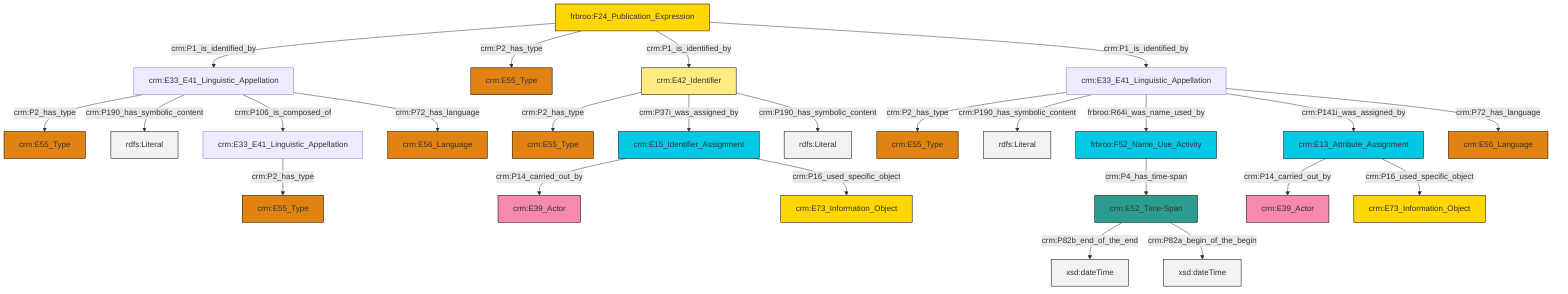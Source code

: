 graph TD
classDef Literal fill:#f2f2f2,stroke:#000000;
classDef CRM_Entity fill:#FFFFFF,stroke:#000000;
classDef Temporal_Entity fill:#00C9E6, stroke:#000000;
classDef Type fill:#E18312, stroke:#000000;
classDef Time-Span fill:#2C9C91, stroke:#000000;
classDef Appellation fill:#FFEB7F, stroke:#000000;
classDef Place fill:#008836, stroke:#000000;
classDef Persistent_Item fill:#B266B2, stroke:#000000;
classDef Conceptual_Object fill:#FFD700, stroke:#000000;
classDef Physical_Thing fill:#D2B48C, stroke:#000000;
classDef Actor fill:#f58aad, stroke:#000000;
classDef PC_Classes fill:#4ce600, stroke:#000000;
classDef Multi fill:#cccccc,stroke:#000000;

0["crm:E33_E41_Linguistic_Appellation"]:::Default -->|crm:P2_has_type| 1["crm:E55_Type"]:::Type
2["crm:E52_Time-Span"]:::Time-Span -->|crm:P82b_end_of_the_end| 3[xsd:dateTime]:::Literal
6["frbroo:F24_Publication_Expression"]:::Conceptual_Object -->|crm:P1_is_identified_by| 0["crm:E33_E41_Linguistic_Appellation"]:::Default
9["crm:E15_Identifier_Assignment"]:::Temporal_Entity -->|crm:P14_carried_out_by| 10["crm:E39_Actor"]:::Actor
2["crm:E52_Time-Span"]:::Time-Span -->|crm:P82a_begin_of_the_begin| 11[xsd:dateTime]:::Literal
13["crm:E33_E41_Linguistic_Appellation"]:::Default -->|crm:P2_has_type| 14["crm:E55_Type"]:::Type
15["crm:E42_Identifier"]:::Appellation -->|crm:P2_has_type| 16["crm:E55_Type"]:::Type
6["frbroo:F24_Publication_Expression"]:::Conceptual_Object -->|crm:P2_has_type| 7["crm:E55_Type"]:::Type
21["frbroo:F52_Name_Use_Activity"]:::Temporal_Entity -->|crm:P4_has_time-span| 2["crm:E52_Time-Span"]:::Time-Span
13["crm:E33_E41_Linguistic_Appellation"]:::Default -->|crm:P190_has_symbolic_content| 22[rdfs:Literal]:::Literal
0["crm:E33_E41_Linguistic_Appellation"]:::Default -->|crm:P190_has_symbolic_content| 24[rdfs:Literal]:::Literal
6["frbroo:F24_Publication_Expression"]:::Conceptual_Object -->|crm:P1_is_identified_by| 15["crm:E42_Identifier"]:::Appellation
28["crm:E33_E41_Linguistic_Appellation"]:::Default -->|crm:P2_has_type| 18["crm:E55_Type"]:::Type
15["crm:E42_Identifier"]:::Appellation -->|crm:P37i_was_assigned_by| 9["crm:E15_Identifier_Assignment"]:::Temporal_Entity
13["crm:E33_E41_Linguistic_Appellation"]:::Default -->|frbroo:R64i_was_name_used_by| 21["frbroo:F52_Name_Use_Activity"]:::Temporal_Entity
15["crm:E42_Identifier"]:::Appellation -->|crm:P190_has_symbolic_content| 37[rdfs:Literal]:::Literal
0["crm:E33_E41_Linguistic_Appellation"]:::Default -->|crm:P106_is_composed_of| 28["crm:E33_E41_Linguistic_Appellation"]:::Default
9["crm:E15_Identifier_Assignment"]:::Temporal_Entity -->|crm:P16_used_specific_object| 26["crm:E73_Information_Object"]:::Conceptual_Object
40["crm:E13_Attribute_Assignment"]:::Temporal_Entity -->|crm:P14_carried_out_by| 34["crm:E39_Actor"]:::Actor
13["crm:E33_E41_Linguistic_Appellation"]:::Default -->|crm:P141i_was_assigned_by| 40["crm:E13_Attribute_Assignment"]:::Temporal_Entity
13["crm:E33_E41_Linguistic_Appellation"]:::Default -->|crm:P72_has_language| 30["crm:E56_Language"]:::Type
0["crm:E33_E41_Linguistic_Appellation"]:::Default -->|crm:P72_has_language| 41["crm:E56_Language"]:::Type
6["frbroo:F24_Publication_Expression"]:::Conceptual_Object -->|crm:P1_is_identified_by| 13["crm:E33_E41_Linguistic_Appellation"]:::Default
40["crm:E13_Attribute_Assignment"]:::Temporal_Entity -->|crm:P16_used_specific_object| 4["crm:E73_Information_Object"]:::Conceptual_Object